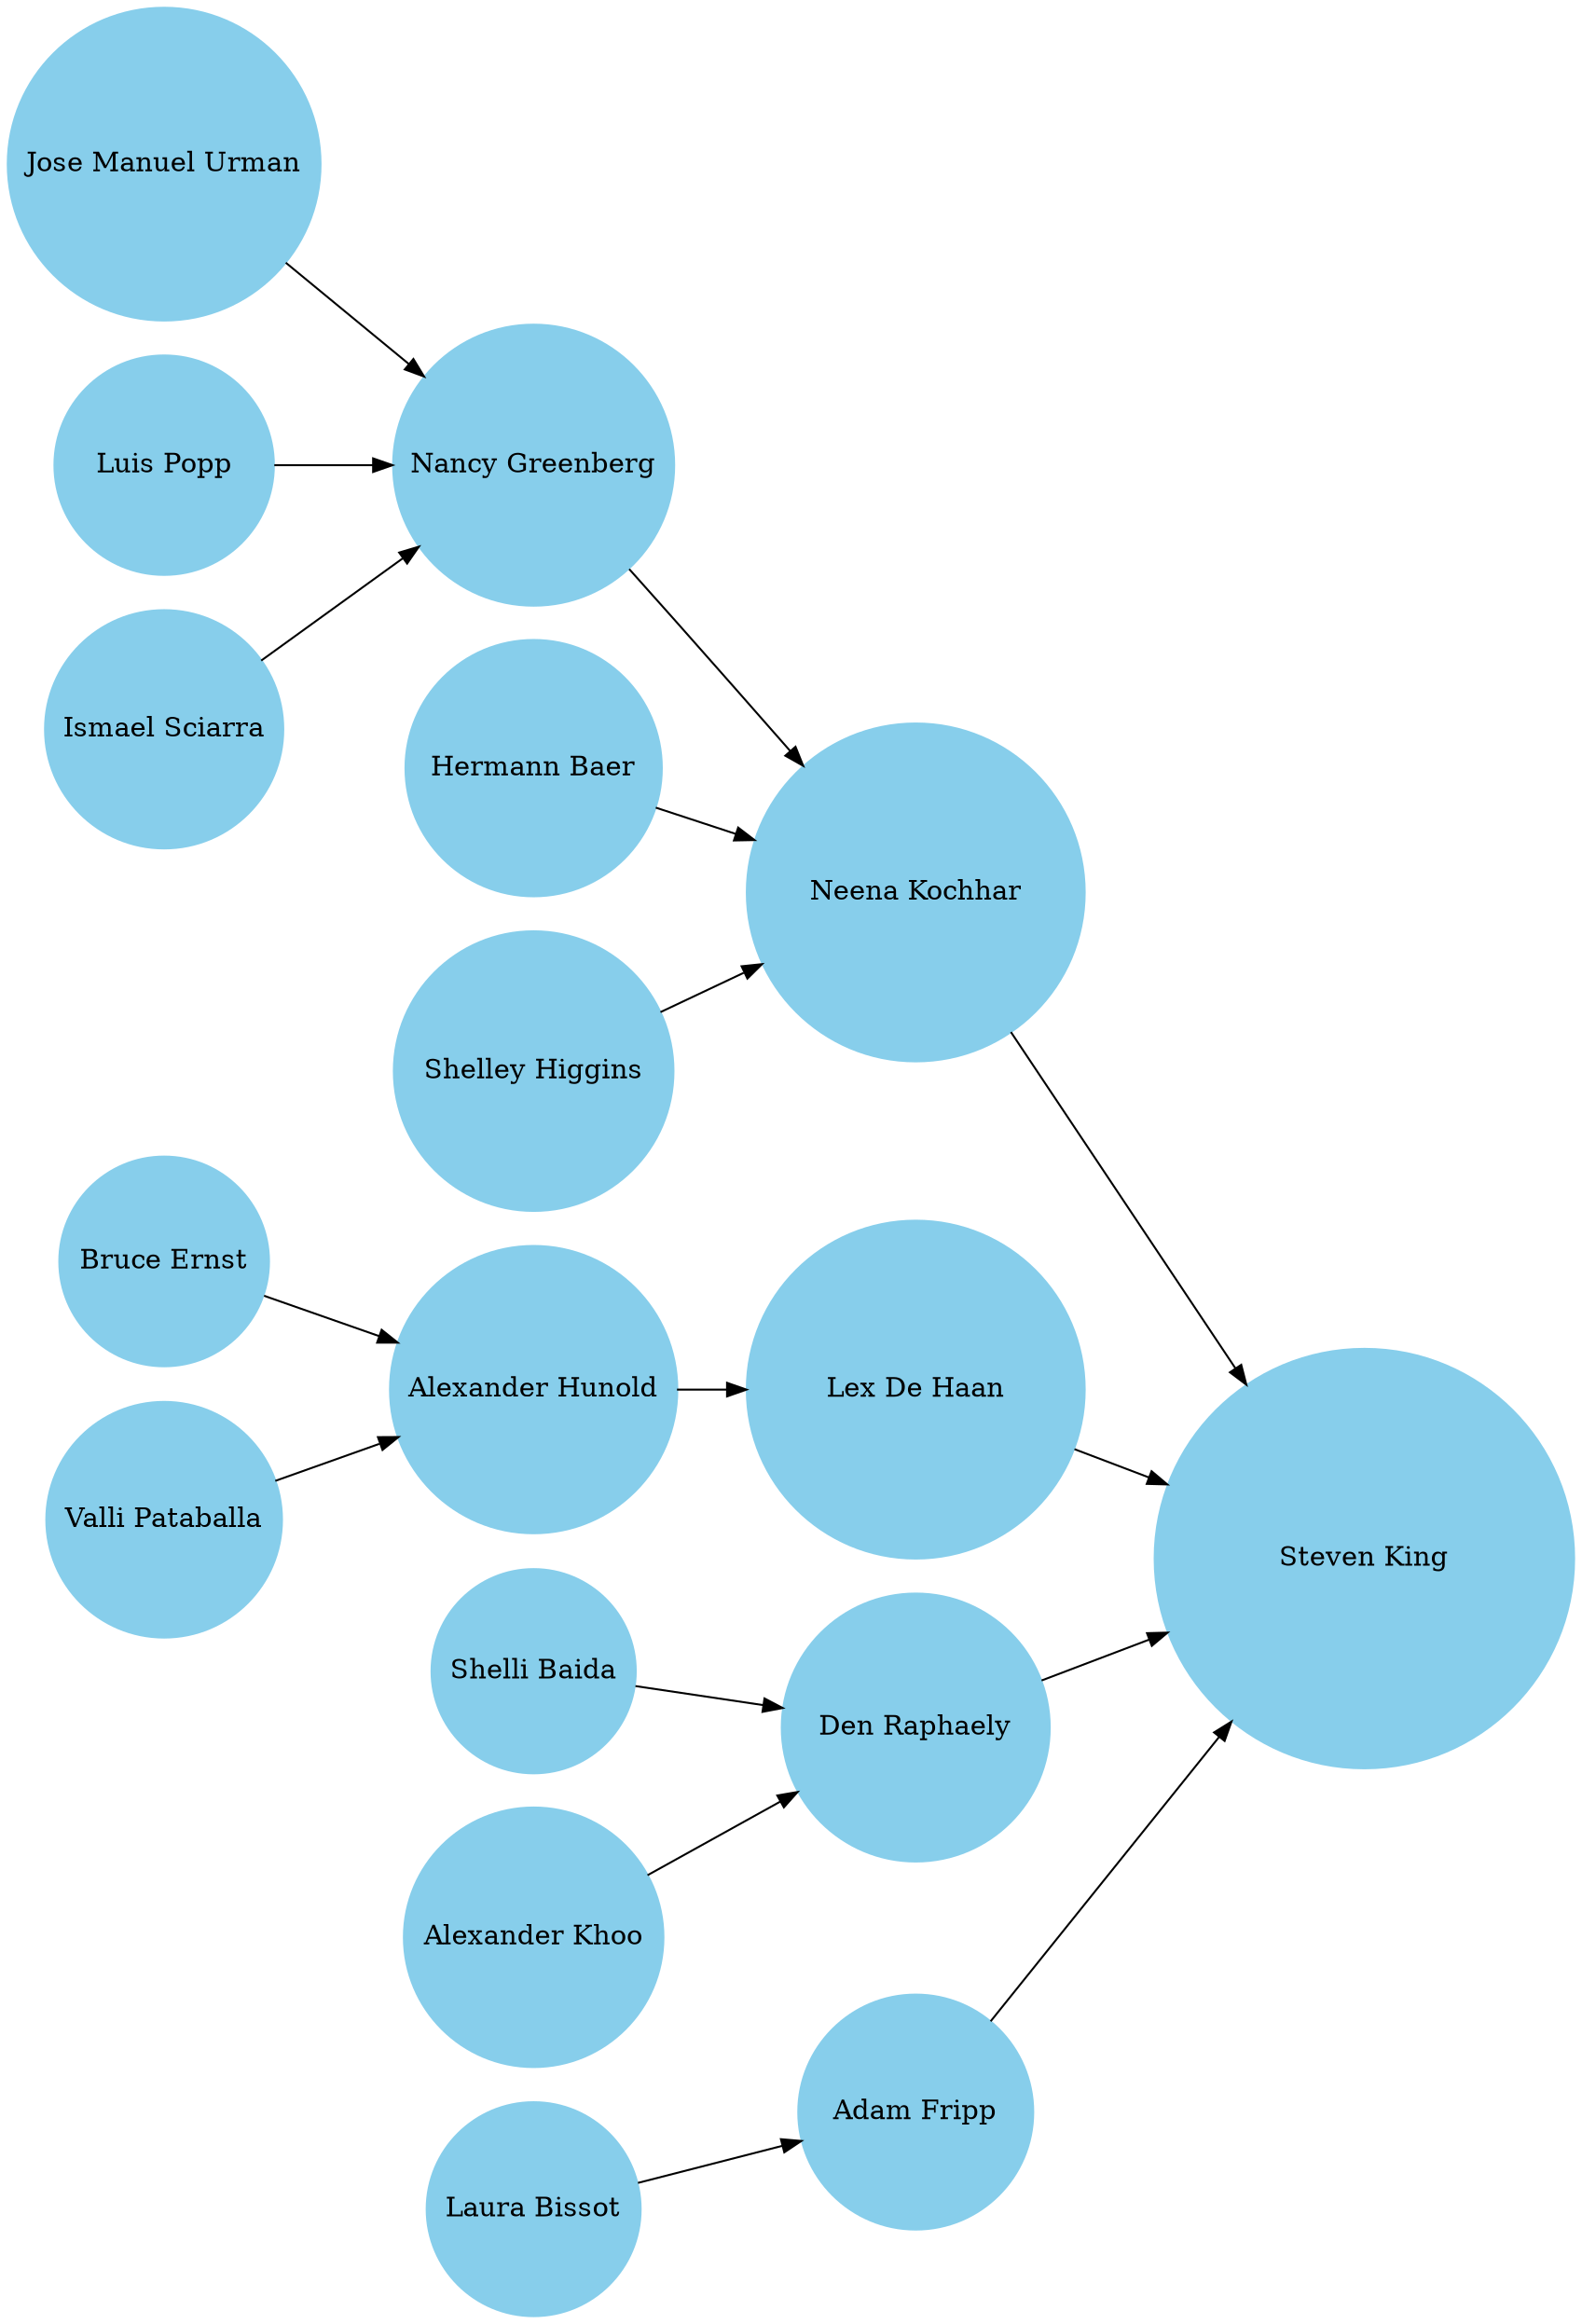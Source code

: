 digraph d {
	graph [rankdir="LR"; compound="True" color="Gray"];
	node [shape="circle" style="filled" color="SkyBlue"]
	n204 [label="Hermann Baer" width=1.83 tooltip="10000"];
	n205 [label="Shelley Higgins" width=2.00 tooltip="12008"];
	n100 [label="Steven King" width=3.00 tooltip="24000"];
	n101 [label="Neena Kochhar" width=2.42 tooltip="17000"];
	n102 [label="Lex De Haan" width=2.42 tooltip="17000"];
	n103 [label="Alexander Hunold" width=1.75 tooltip="9000"];
	n104 [label="Bruce Ernst" width=1.50 tooltip="6000"];
	n106 [label="Valli Pataballa" width=1.40 tooltip="4800"];
	n108 [label="Nancy Greenberg" width=2.00 tooltip="12008"];
	n111 [label="Ismael Sciarra" width=1.64 tooltip="7700"];
	n112 [label="Jose Manuel Urman" width=1.65 tooltip="7800"];
	n113 [label="Luis Popp" width=1.57 tooltip="6900"];
	n114 [label="Den Raphaely" width=1.92 tooltip="11000"];
	n115 [label="Alexander Khoo" width=1.26 tooltip="3100"];
	n116 [label="Shelli Baida" width=1.24 tooltip="2900"];
	n121 [label="Adam Fripp" width=1.68 tooltip="8200"];
	n129 [label="Laura Bissot" width=1.27 tooltip="3300"];
	n204 -> n101;
	n205 -> n101;
	n101 -> n100;
	n102 -> n100;
	n103 -> n102;
	n104 -> n103;
	n106 -> n103;
	n108 -> n101;
	n111 -> n108;
	n112 -> n108;
	n113 -> n108;
	n114 -> n100;
	n115 -> n114;
	n116 -> n114;
	n121 -> n100;
	n129 -> n121;
}
